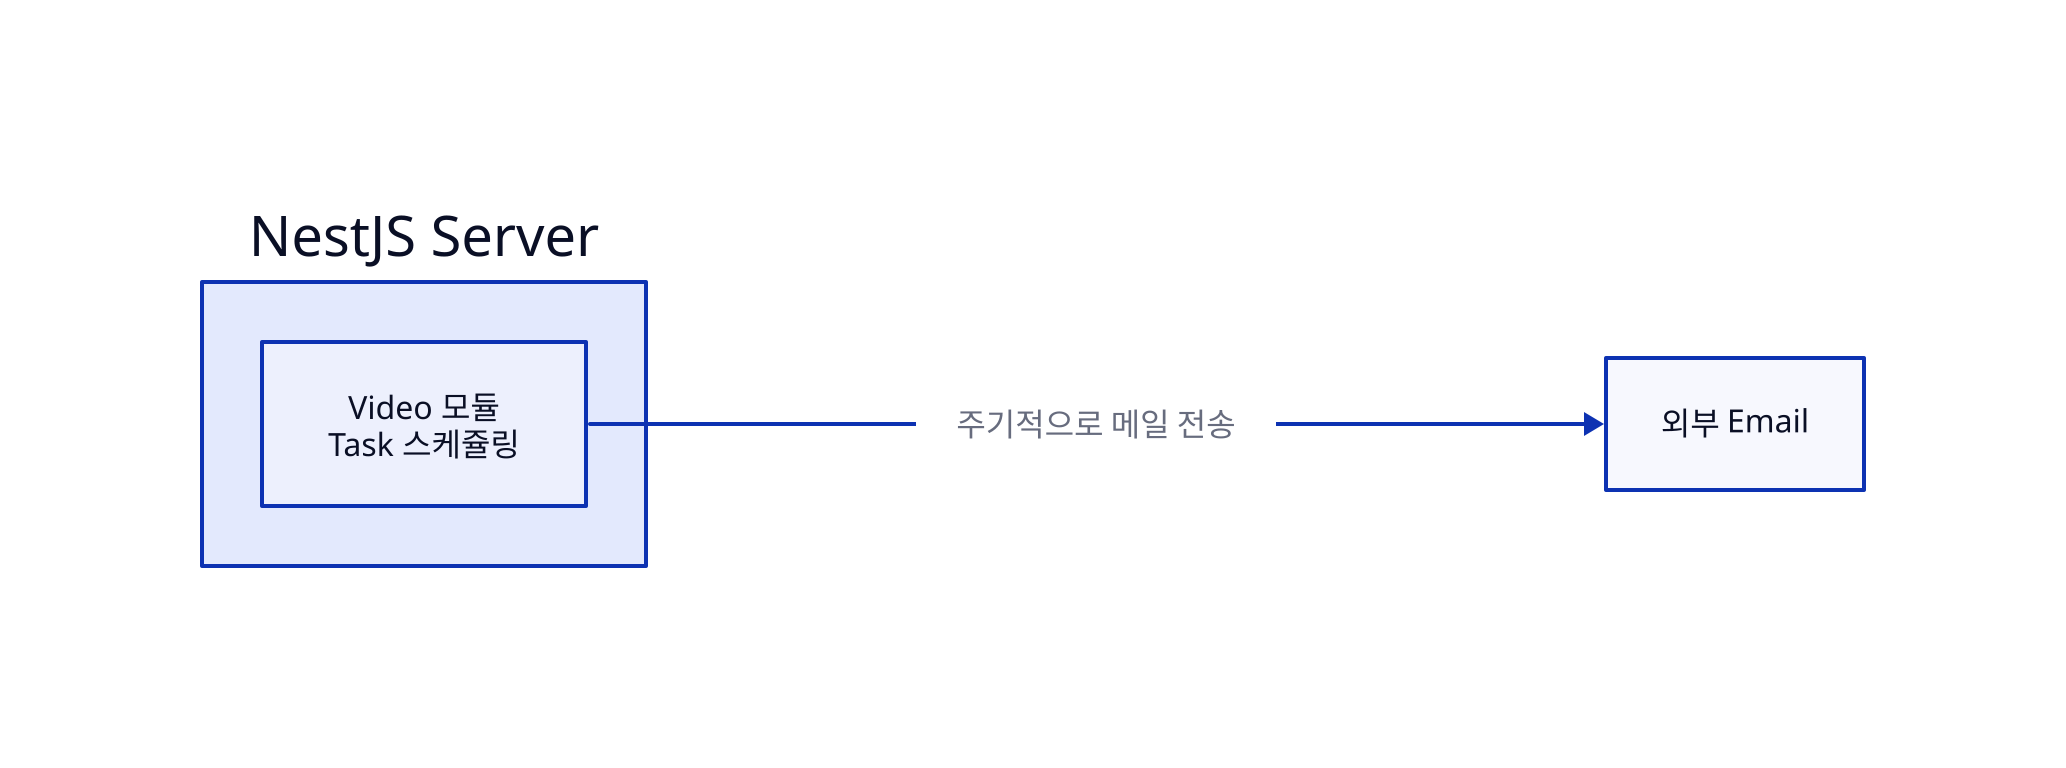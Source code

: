 direction: right

server: NestJS Server {
  email: Video 모듈\nTask 스케쥴링
}

email: 외부 Email

server.email -> email: 주기적으로 메일 전송
